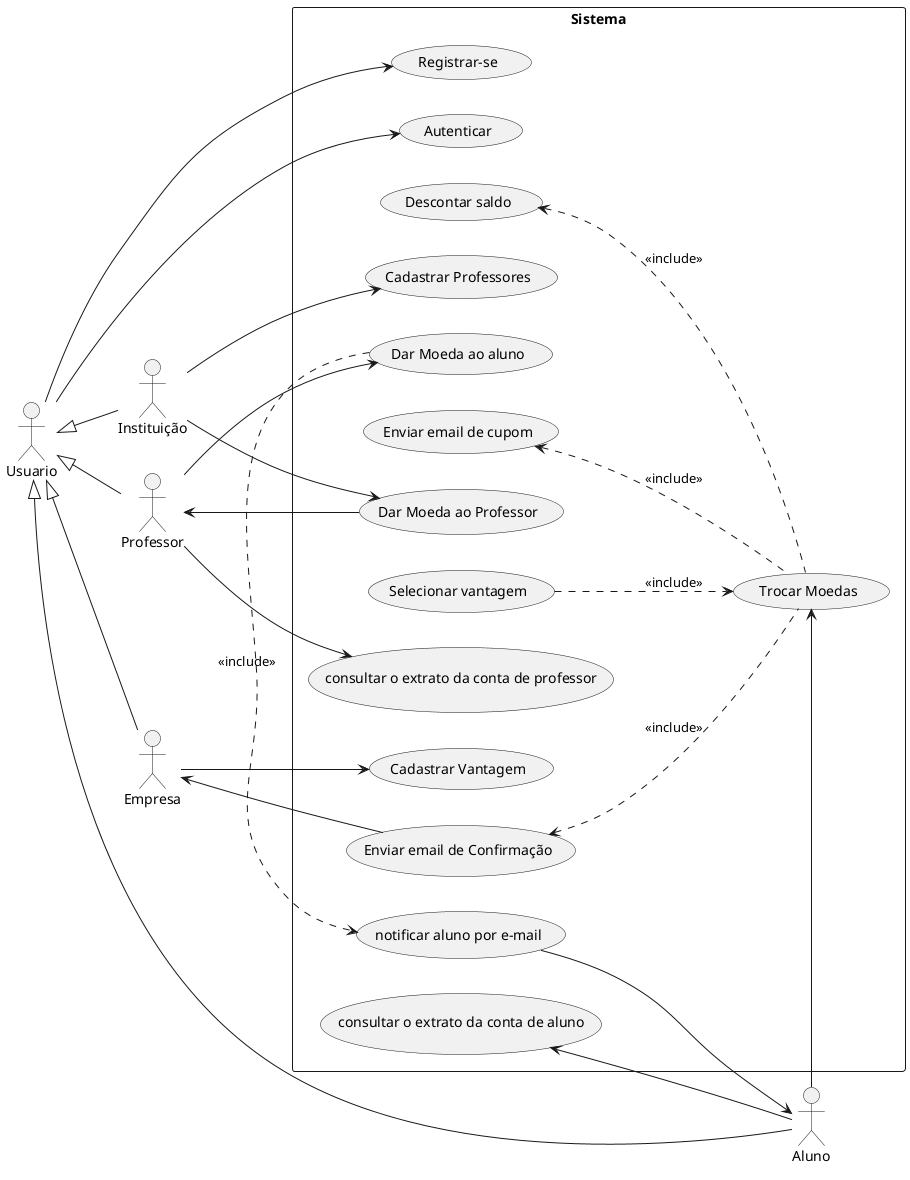 @startuml caso-de-uso

left to right direction

actor "Usuario" as user
actor "Instituição" as instituicao
actor "Aluno" as aluno
actor "Professor" as professor
actor "Empresa" as empresa

rectangle "Sistema" as SistemaDeMérito {
    'package usuarios{
        usecase "Registrar-se" as registrarse
        usecase "Autenticar" as autenticar
    '}
    'package pagamentos{
        usecase "Dar Moeda ao aluno" as darMoedaAoAluno
        usecase "Dar Moeda ao Professor" as darMoedaAoProfessor
        usecase "notificar aluno por e-mail" as notificarAlunoPorEmail
        usecase "consultar o extrato da conta de aluno" as consultarExtratoDaContaAluno
        usecase "consultar o extrato da conta de professor" as consultarExtratoDaContaProfessor
        usecase "Trocar Moedas" as trocarMoedas
        usecase "Descontar saldo" as descontarSaldo
        usecase "Enviar email de cupom" as enviarEmailDeCupom
        usecase "Enviar email de Confirmação" as enviarEmailDeConfirmacao
   ' }
    'package institucional{
        usecase "Cadastrar Professores" as cadastrarProfessores
        usecase "Selecionar vantagem" as selecionarVantagem
        usecase "Cadastrar Vantagem" as cadastrarVantagem
    '}
}

user -> registrarse
user -> autenticar
user <|-- aluno
user <|-- professor
user <|-- instituicao
user <|-- empresa
instituicao --> cadastrarProfessores

professor --> darMoedaAoAluno
instituicao --> darMoedaAoProfessor
darMoedaAoProfessor --> professor
darMoedaAoAluno .> notificarAlunoPorEmail: <<include>>
notificarAlunoPorEmail --> aluno
aluno --> consultarExtratoDaContaAluno
professor --> consultarExtratoDaContaProfessor
aluno -> trocarMoedas
empresa --> cadastrarVantagem

selecionarVantagem ..> trocarMoedas: <<include>>
descontarSaldo <.. trocarMoedas: <<include>>
enviarEmailDeCupom <.. trocarMoedas: <<include>>
enviarEmailDeConfirmacao <.. trocarMoedas:<<include>>
enviarEmailDeConfirmacao --> empresa
@enduml
